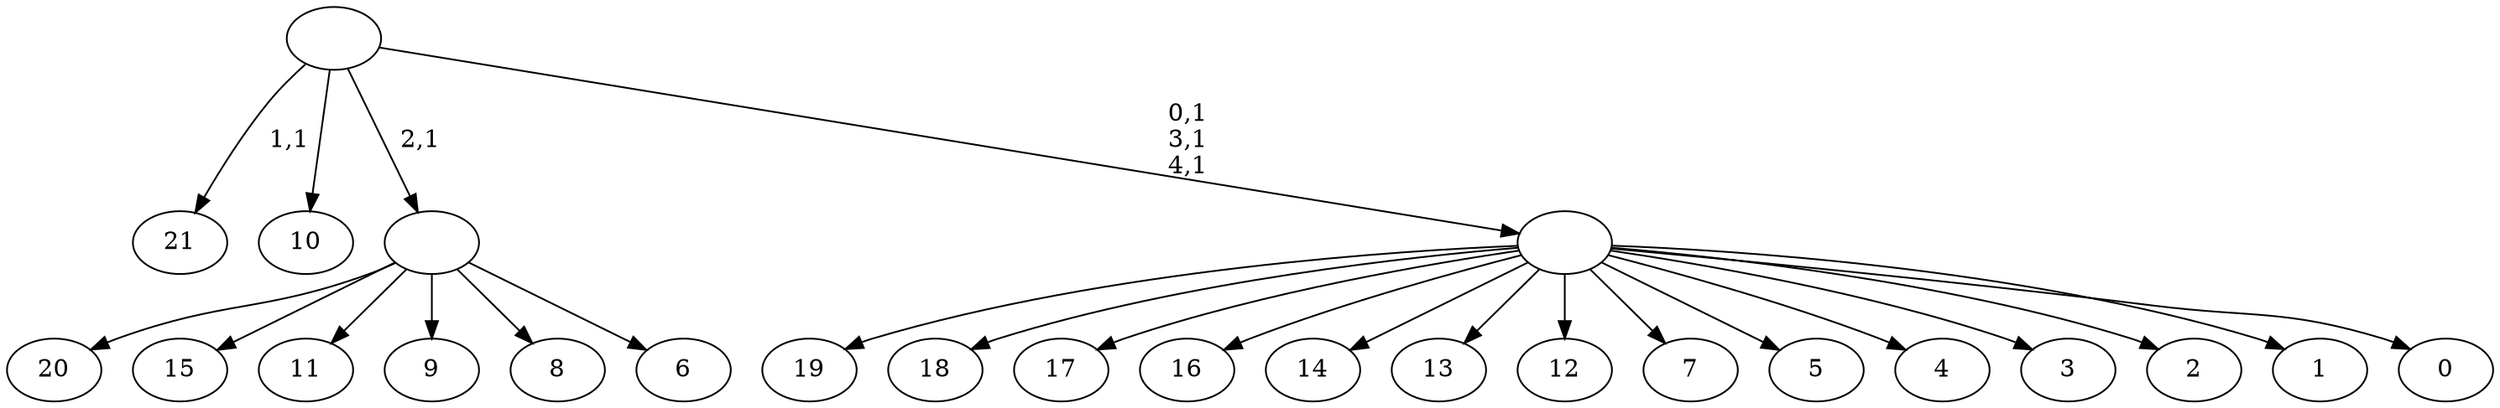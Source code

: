 digraph T {
	27 [label="21"]
	25 [label="20"]
	24 [label="19"]
	23 [label="18"]
	22 [label="17"]
	21 [label="16"]
	20 [label="15"]
	19 [label="14"]
	18 [label="13"]
	17 [label="12"]
	16 [label="11"]
	15 [label="10"]
	14 [label="9"]
	13 [label="8"]
	12 [label="7"]
	11 [label="6"]
	10 [label=""]
	9 [label="5"]
	8 [label="4"]
	7 [label="3"]
	6 [label="2"]
	5 [label="1"]
	4 [label="0"]
	3 [label=""]
	0 [label=""]
	10 -> 25 [label=""]
	10 -> 20 [label=""]
	10 -> 16 [label=""]
	10 -> 14 [label=""]
	10 -> 13 [label=""]
	10 -> 11 [label=""]
	3 -> 24 [label=""]
	3 -> 23 [label=""]
	3 -> 22 [label=""]
	3 -> 21 [label=""]
	3 -> 19 [label=""]
	3 -> 18 [label=""]
	3 -> 17 [label=""]
	3 -> 12 [label=""]
	3 -> 9 [label=""]
	3 -> 8 [label=""]
	3 -> 7 [label=""]
	3 -> 6 [label=""]
	3 -> 5 [label=""]
	3 -> 4 [label=""]
	0 -> 3 [label="0,1\n3,1\n4,1"]
	0 -> 27 [label="1,1"]
	0 -> 15 [label=""]
	0 -> 10 [label="2,1"]
}
